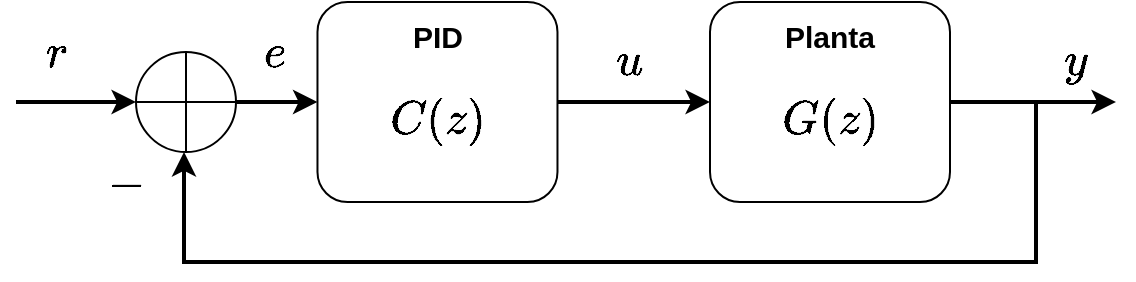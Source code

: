 <mxfile version="22.1.16" type="device">
  <diagram name="pid" id="dJs5ANWagsqdlJFfiotf">
    <mxGraphModel dx="1877" dy="638" grid="1" gridSize="10" guides="1" tooltips="1" connect="1" arrows="1" fold="1" page="1" pageScale="1" pageWidth="827" pageHeight="1169" math="1" shadow="0">
      <root>
        <mxCell id="0" />
        <mxCell id="1" parent="0" />
        <mxCell id="OJU23E8Mb1LuJJcbQzA--11" style="edgeStyle=orthogonalEdgeStyle;rounded=0;orthogonalLoop=1;jettySize=auto;html=1;entryX=0.5;entryY=1;entryDx=0;entryDy=0;strokeWidth=2;" parent="1" edge="1">
          <mxGeometry relative="1" as="geometry">
            <mxPoint x="480" y="180" as="sourcePoint" />
            <Array as="points">
              <mxPoint x="480" y="180" />
              <mxPoint x="480" y="260" />
              <mxPoint x="54" y="260" />
            </Array>
            <mxPoint x="54" y="205" as="targetPoint" />
          </mxGeometry>
        </mxCell>
        <mxCell id="LIWvImoyEe9rYmUd4Uaq-3" style="edgeStyle=orthogonalEdgeStyle;rounded=0;orthogonalLoop=1;jettySize=auto;html=1;strokeWidth=2;" edge="1" parent="1" source="OJU23E8Mb1LuJJcbQzA--1">
          <mxGeometry relative="1" as="geometry">
            <mxPoint x="520" y="180" as="targetPoint" />
          </mxGeometry>
        </mxCell>
        <mxCell id="OJU23E8Mb1LuJJcbQzA--1" value="&lt;font style=&quot;border-color: var(--border-color);&quot; size=&quot;1&quot;&gt;&lt;b style=&quot;border-color: var(--border-color); font-size: 15px;&quot;&gt;Planta&lt;/b&gt;&lt;/font&gt;&lt;div style=&quot;border-color: var(--border-color);&quot;&gt;&lt;font style=&quot;border-color: var(--border-color); font-size: 20px;&quot;&gt;$$G(z)$$&lt;/font&gt;&lt;/div&gt;" style="rounded=1;whiteSpace=wrap;html=1;" parent="1" vertex="1">
          <mxGeometry x="317" y="130" width="120" height="100" as="geometry" />
        </mxCell>
        <mxCell id="OJU23E8Mb1LuJJcbQzA--6" style="edgeStyle=orthogonalEdgeStyle;rounded=0;orthogonalLoop=1;jettySize=auto;html=1;strokeWidth=2;exitX=1;exitY=0.5;exitDx=0;exitDy=0;" parent="1" target="OJU23E8Mb1LuJJcbQzA--1" edge="1" source="LIWvImoyEe9rYmUd4Uaq-1">
          <mxGeometry relative="1" as="geometry">
            <mxPoint x="258" y="184" as="sourcePoint" />
          </mxGeometry>
        </mxCell>
        <mxCell id="OJU23E8Mb1LuJJcbQzA--5" style="edgeStyle=orthogonalEdgeStyle;rounded=0;orthogonalLoop=1;jettySize=auto;html=1;strokeWidth=2;" parent="1" source="OJU23E8Mb1LuJJcbQzA--4" edge="1" target="LIWvImoyEe9rYmUd4Uaq-1">
          <mxGeometry relative="1" as="geometry">
            <mxPoint x="140" y="180" as="targetPoint" />
          </mxGeometry>
        </mxCell>
        <mxCell id="OJU23E8Mb1LuJJcbQzA--12" style="edgeStyle=orthogonalEdgeStyle;rounded=0;orthogonalLoop=1;jettySize=auto;html=1;endArrow=none;endFill=0;startArrow=classic;startFill=1;strokeWidth=2;" parent="1" source="OJU23E8Mb1LuJJcbQzA--4" edge="1">
          <mxGeometry relative="1" as="geometry">
            <mxPoint x="-30" y="180" as="targetPoint" />
          </mxGeometry>
        </mxCell>
        <mxCell id="OJU23E8Mb1LuJJcbQzA--4" value="" style="shape=orEllipse;perimeter=ellipsePerimeter;whiteSpace=wrap;html=1;backgroundOutline=1;" parent="1" vertex="1">
          <mxGeometry x="30" y="155" width="50" height="50" as="geometry" />
        </mxCell>
        <mxCell id="OJU23E8Mb1LuJJcbQzA--8" value="&lt;font style=&quot;font-size: 20px;&quot;&gt;$$y$$&lt;/font&gt;" style="whiteSpace=wrap;html=1;rounded=1;strokeColor=none;fillColor=none;" parent="1" vertex="1">
          <mxGeometry x="480" y="129" width="40" height="60" as="geometry" />
        </mxCell>
        <mxCell id="OJU23E8Mb1LuJJcbQzA--13" value="&lt;font style=&quot;font-size: 20px;&quot;&gt;$$r$$&lt;/font&gt;" style="whiteSpace=wrap;html=1;rounded=1;strokeColor=none;fillColor=none;" parent="1" vertex="1">
          <mxGeometry x="-30" y="140" width="40" height="30" as="geometry" />
        </mxCell>
        <mxCell id="OJU23E8Mb1LuJJcbQzA--14" value="&lt;font style=&quot;font-size: 20px;&quot;&gt;$$u$$&lt;/font&gt;" style="whiteSpace=wrap;html=1;rounded=1;strokeColor=none;fillColor=none;" parent="1" vertex="1">
          <mxGeometry x="257" y="144" width="40" height="30" as="geometry" />
        </mxCell>
        <mxCell id="OJU23E8Mb1LuJJcbQzA--15" value="&lt;font style=&quot;font-size: 20px;&quot;&gt;$$-$$&lt;/font&gt;" style="whiteSpace=wrap;html=1;rounded=1;strokeColor=none;fillColor=none;" parent="1" vertex="1">
          <mxGeometry x="10" y="205" width="30" height="30" as="geometry" />
        </mxCell>
        <mxCell id="OJU23E8Mb1LuJJcbQzA--16" value="&lt;font style=&quot;font-size: 20px;&quot;&gt;$$e$$&lt;/font&gt;" style="whiteSpace=wrap;html=1;rounded=1;strokeColor=none;fillColor=none;" parent="1" vertex="1">
          <mxGeometry x="90" y="145" width="20" height="20" as="geometry" />
        </mxCell>
        <mxCell id="LIWvImoyEe9rYmUd4Uaq-1" value="&lt;font style=&quot;border-color: var(--border-color);&quot; size=&quot;1&quot;&gt;&lt;b style=&quot;border-color: var(--border-color); font-size: 15px;&quot;&gt;PID&lt;/b&gt;&lt;/font&gt;&lt;div style=&quot;border-color: var(--border-color);&quot;&gt;&lt;font style=&quot;border-color: var(--border-color); font-size: 20px;&quot;&gt;$$C(z)$$&lt;/font&gt;&lt;/div&gt;" style="rounded=1;whiteSpace=wrap;html=1;" vertex="1" parent="1">
          <mxGeometry x="120.74" y="130" width="120" height="100" as="geometry" />
        </mxCell>
      </root>
    </mxGraphModel>
  </diagram>
</mxfile>
